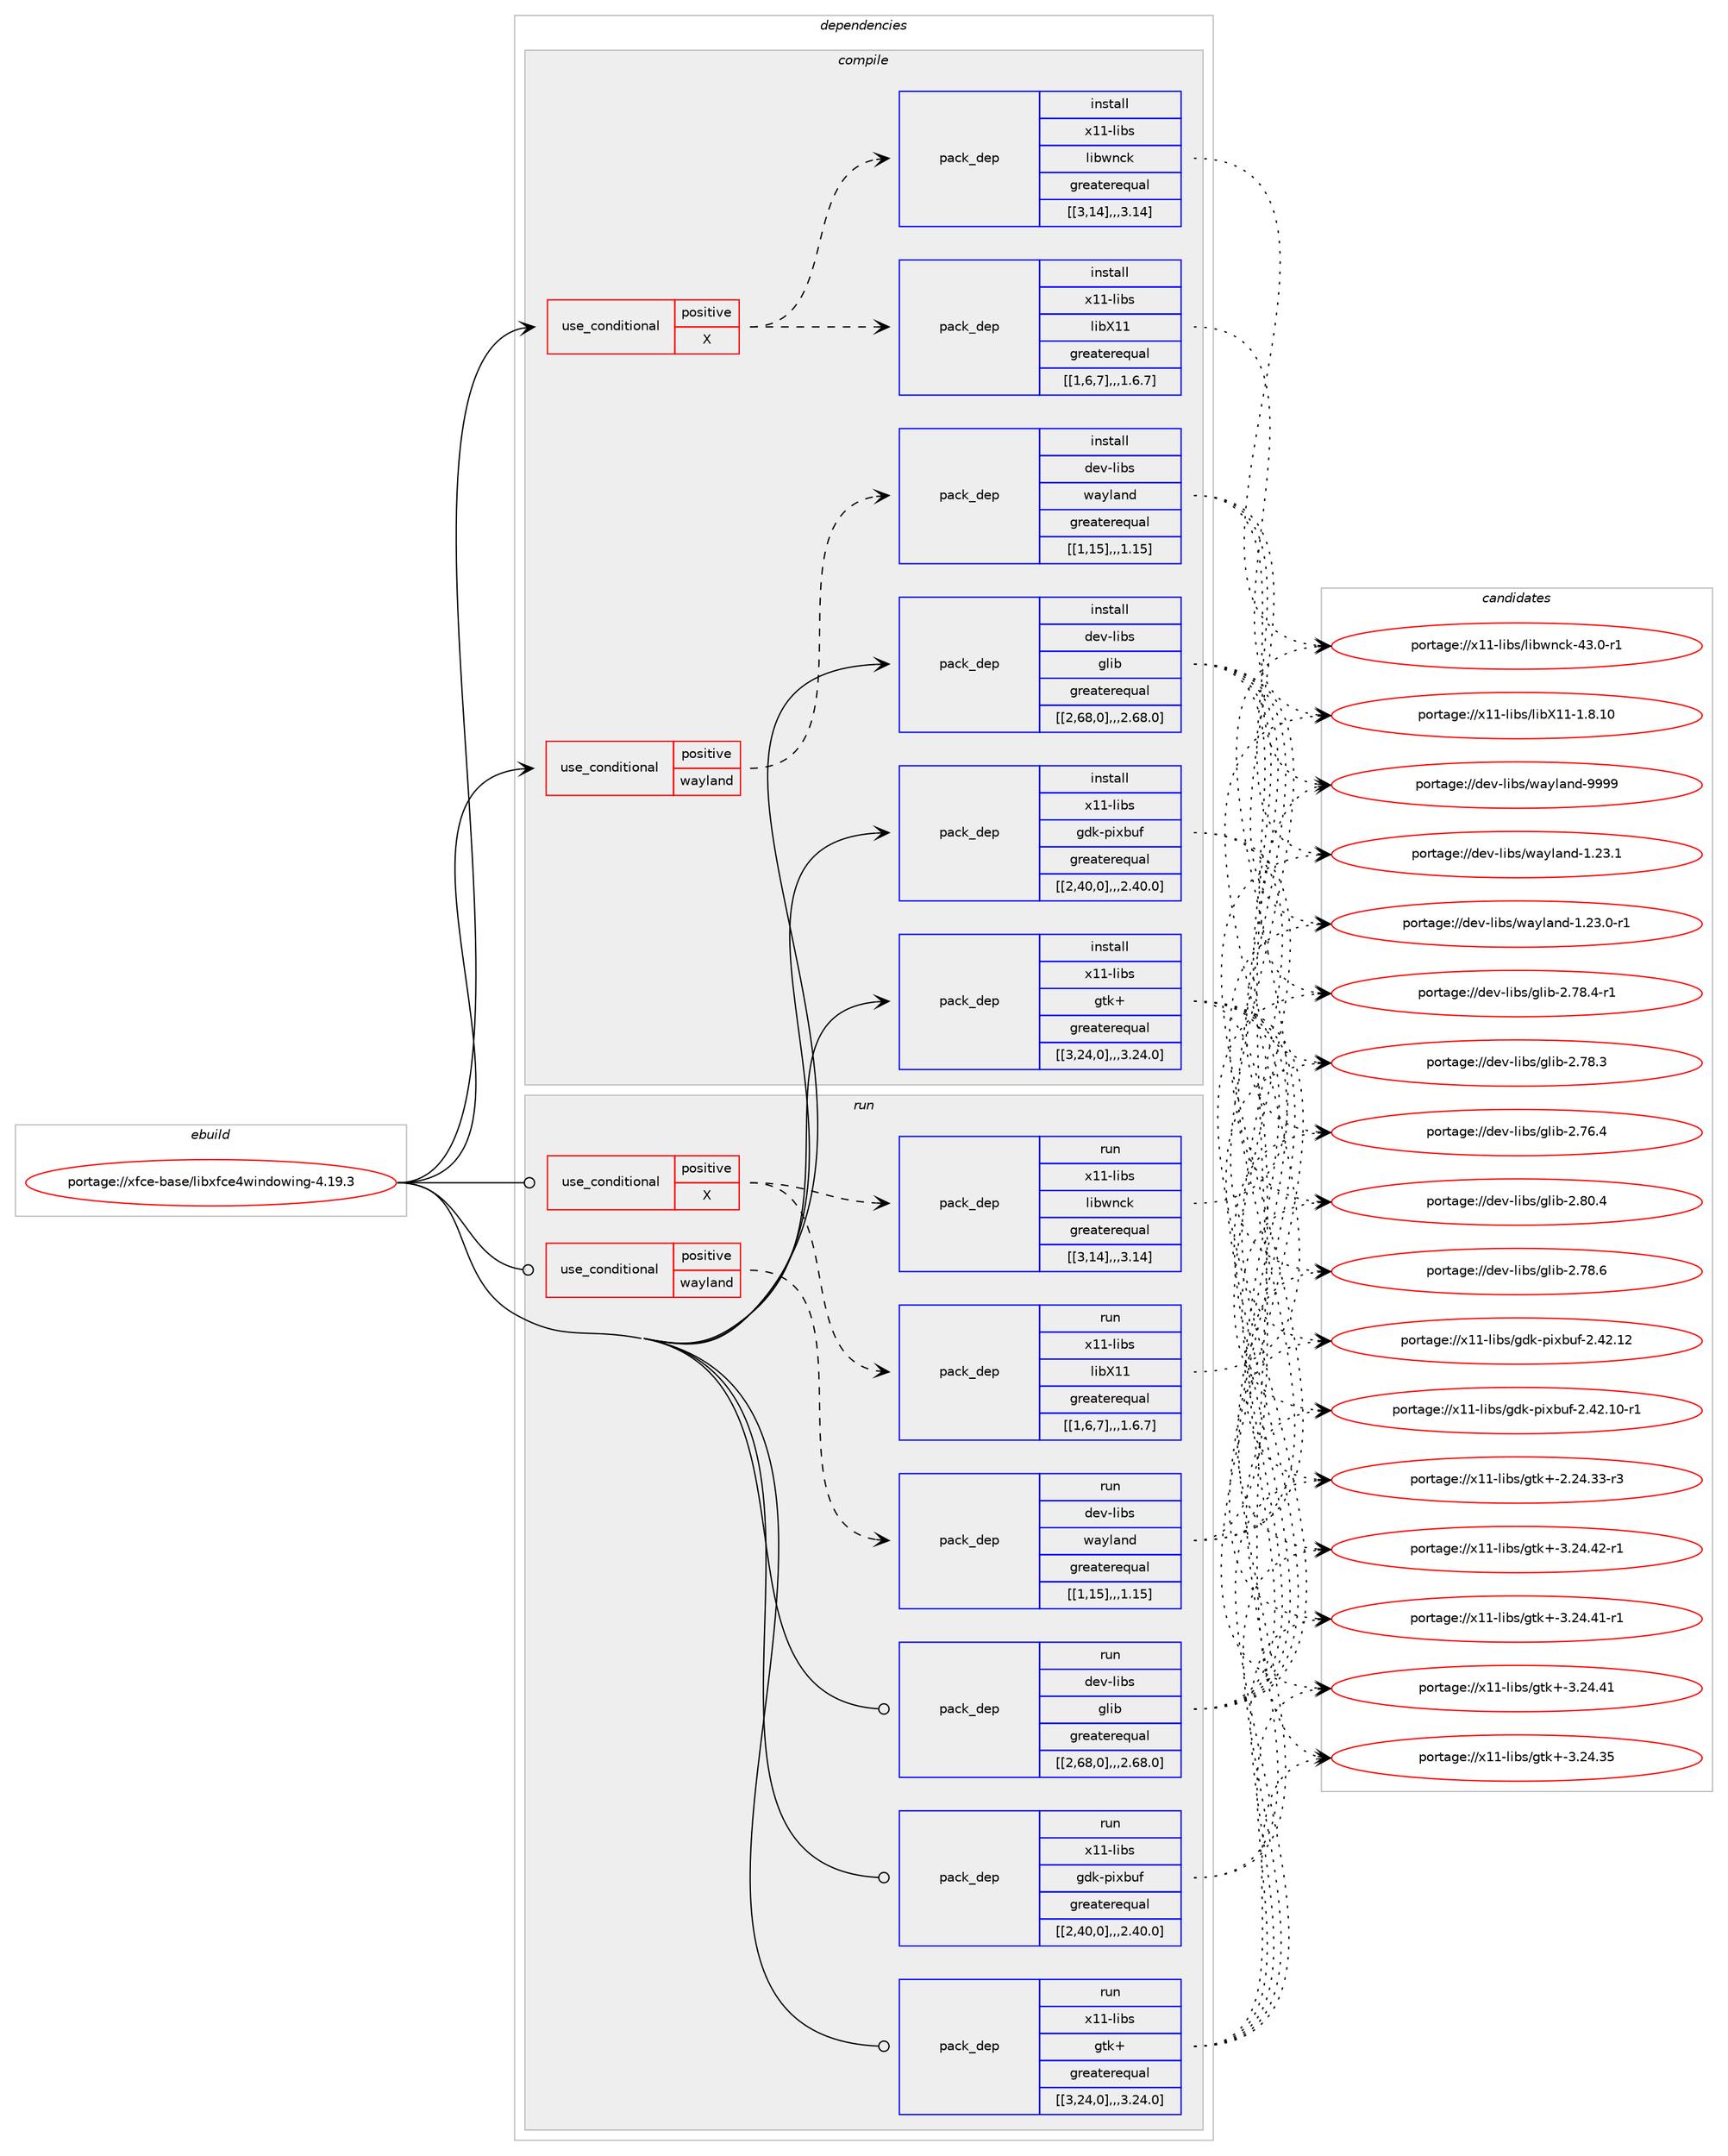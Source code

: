 digraph prolog {

# *************
# Graph options
# *************

newrank=true;
concentrate=true;
compound=true;
graph [rankdir=LR,fontname=Helvetica,fontsize=10,ranksep=1.5];#, ranksep=2.5, nodesep=0.2];
edge  [arrowhead=vee];
node  [fontname=Helvetica,fontsize=10];

# **********
# The ebuild
# **********

subgraph cluster_leftcol {
color=gray;
label=<<i>ebuild</i>>;
id [label="portage://xfce-base/libxfce4windowing-4.19.3", color=red, width=4, href="../xfce-base/libxfce4windowing-4.19.3.svg"];
}

# ****************
# The dependencies
# ****************

subgraph cluster_midcol {
color=gray;
label=<<i>dependencies</i>>;
subgraph cluster_compile {
fillcolor="#eeeeee";
style=filled;
label=<<i>compile</i>>;
subgraph cond347 {
dependency2603 [label=<<TABLE BORDER="0" CELLBORDER="1" CELLSPACING="0" CELLPADDING="4"><TR><TD ROWSPAN="3" CELLPADDING="10">use_conditional</TD></TR><TR><TD>positive</TD></TR><TR><TD>X</TD></TR></TABLE>>, shape=none, color=red];
subgraph pack2101 {
dependency2606 [label=<<TABLE BORDER="0" CELLBORDER="1" CELLSPACING="0" CELLPADDING="4" WIDTH="220"><TR><TD ROWSPAN="6" CELLPADDING="30">pack_dep</TD></TR><TR><TD WIDTH="110">install</TD></TR><TR><TD>x11-libs</TD></TR><TR><TD>libX11</TD></TR><TR><TD>greaterequal</TD></TR><TR><TD>[[1,6,7],,,1.6.7]</TD></TR></TABLE>>, shape=none, color=blue];
}
dependency2603:e -> dependency2606:w [weight=20,style="dashed",arrowhead="vee"];
subgraph pack2105 {
dependency2609 [label=<<TABLE BORDER="0" CELLBORDER="1" CELLSPACING="0" CELLPADDING="4" WIDTH="220"><TR><TD ROWSPAN="6" CELLPADDING="30">pack_dep</TD></TR><TR><TD WIDTH="110">install</TD></TR><TR><TD>x11-libs</TD></TR><TR><TD>libwnck</TD></TR><TR><TD>greaterequal</TD></TR><TR><TD>[[3,14],,,3.14]</TD></TR></TABLE>>, shape=none, color=blue];
}
dependency2603:e -> dependency2609:w [weight=20,style="dashed",arrowhead="vee"];
}
id:e -> dependency2603:w [weight=20,style="solid",arrowhead="vee"];
subgraph cond352 {
dependency2615 [label=<<TABLE BORDER="0" CELLBORDER="1" CELLSPACING="0" CELLPADDING="4"><TR><TD ROWSPAN="3" CELLPADDING="10">use_conditional</TD></TR><TR><TD>positive</TD></TR><TR><TD>wayland</TD></TR></TABLE>>, shape=none, color=red];
subgraph pack2110 {
dependency2618 [label=<<TABLE BORDER="0" CELLBORDER="1" CELLSPACING="0" CELLPADDING="4" WIDTH="220"><TR><TD ROWSPAN="6" CELLPADDING="30">pack_dep</TD></TR><TR><TD WIDTH="110">install</TD></TR><TR><TD>dev-libs</TD></TR><TR><TD>wayland</TD></TR><TR><TD>greaterequal</TD></TR><TR><TD>[[1,15],,,1.15]</TD></TR></TABLE>>, shape=none, color=blue];
}
dependency2615:e -> dependency2618:w [weight=20,style="dashed",arrowhead="vee"];
}
id:e -> dependency2615:w [weight=20,style="solid",arrowhead="vee"];
subgraph pack2114 {
dependency2624 [label=<<TABLE BORDER="0" CELLBORDER="1" CELLSPACING="0" CELLPADDING="4" WIDTH="220"><TR><TD ROWSPAN="6" CELLPADDING="30">pack_dep</TD></TR><TR><TD WIDTH="110">install</TD></TR><TR><TD>dev-libs</TD></TR><TR><TD>glib</TD></TR><TR><TD>greaterequal</TD></TR><TR><TD>[[2,68,0],,,2.68.0]</TD></TR></TABLE>>, shape=none, color=blue];
}
id:e -> dependency2624:w [weight=20,style="solid",arrowhead="vee"];
subgraph pack2120 {
dependency2634 [label=<<TABLE BORDER="0" CELLBORDER="1" CELLSPACING="0" CELLPADDING="4" WIDTH="220"><TR><TD ROWSPAN="6" CELLPADDING="30">pack_dep</TD></TR><TR><TD WIDTH="110">install</TD></TR><TR><TD>x11-libs</TD></TR><TR><TD>gdk-pixbuf</TD></TR><TR><TD>greaterequal</TD></TR><TR><TD>[[2,40,0],,,2.40.0]</TD></TR></TABLE>>, shape=none, color=blue];
}
id:e -> dependency2634:w [weight=20,style="solid",arrowhead="vee"];
subgraph pack2125 {
dependency2639 [label=<<TABLE BORDER="0" CELLBORDER="1" CELLSPACING="0" CELLPADDING="4" WIDTH="220"><TR><TD ROWSPAN="6" CELLPADDING="30">pack_dep</TD></TR><TR><TD WIDTH="110">install</TD></TR><TR><TD>x11-libs</TD></TR><TR><TD>gtk+</TD></TR><TR><TD>greaterequal</TD></TR><TR><TD>[[3,24,0],,,3.24.0]</TD></TR></TABLE>>, shape=none, color=blue];
}
id:e -> dependency2639:w [weight=20,style="solid",arrowhead="vee"];
}
subgraph cluster_compileandrun {
fillcolor="#eeeeee";
style=filled;
label=<<i>compile and run</i>>;
}
subgraph cluster_run {
fillcolor="#eeeeee";
style=filled;
label=<<i>run</i>>;
subgraph cond362 {
dependency2649 [label=<<TABLE BORDER="0" CELLBORDER="1" CELLSPACING="0" CELLPADDING="4"><TR><TD ROWSPAN="3" CELLPADDING="10">use_conditional</TD></TR><TR><TD>positive</TD></TR><TR><TD>X</TD></TR></TABLE>>, shape=none, color=red];
subgraph pack2134 {
dependency2654 [label=<<TABLE BORDER="0" CELLBORDER="1" CELLSPACING="0" CELLPADDING="4" WIDTH="220"><TR><TD ROWSPAN="6" CELLPADDING="30">pack_dep</TD></TR><TR><TD WIDTH="110">run</TD></TR><TR><TD>x11-libs</TD></TR><TR><TD>libX11</TD></TR><TR><TD>greaterequal</TD></TR><TR><TD>[[1,6,7],,,1.6.7]</TD></TR></TABLE>>, shape=none, color=blue];
}
dependency2649:e -> dependency2654:w [weight=20,style="dashed",arrowhead="vee"];
subgraph pack2138 {
dependency2660 [label=<<TABLE BORDER="0" CELLBORDER="1" CELLSPACING="0" CELLPADDING="4" WIDTH="220"><TR><TD ROWSPAN="6" CELLPADDING="30">pack_dep</TD></TR><TR><TD WIDTH="110">run</TD></TR><TR><TD>x11-libs</TD></TR><TR><TD>libwnck</TD></TR><TR><TD>greaterequal</TD></TR><TR><TD>[[3,14],,,3.14]</TD></TR></TABLE>>, shape=none, color=blue];
}
dependency2649:e -> dependency2660:w [weight=20,style="dashed",arrowhead="vee"];
}
id:e -> dependency2649:w [weight=20,style="solid",arrowhead="odot"];
subgraph cond367 {
dependency2667 [label=<<TABLE BORDER="0" CELLBORDER="1" CELLSPACING="0" CELLPADDING="4"><TR><TD ROWSPAN="3" CELLPADDING="10">use_conditional</TD></TR><TR><TD>positive</TD></TR><TR><TD>wayland</TD></TR></TABLE>>, shape=none, color=red];
subgraph pack2150 {
dependency2674 [label=<<TABLE BORDER="0" CELLBORDER="1" CELLSPACING="0" CELLPADDING="4" WIDTH="220"><TR><TD ROWSPAN="6" CELLPADDING="30">pack_dep</TD></TR><TR><TD WIDTH="110">run</TD></TR><TR><TD>dev-libs</TD></TR><TR><TD>wayland</TD></TR><TR><TD>greaterequal</TD></TR><TR><TD>[[1,15],,,1.15]</TD></TR></TABLE>>, shape=none, color=blue];
}
dependency2667:e -> dependency2674:w [weight=20,style="dashed",arrowhead="vee"];
}
id:e -> dependency2667:w [weight=20,style="solid",arrowhead="odot"];
subgraph pack2154 {
dependency2679 [label=<<TABLE BORDER="0" CELLBORDER="1" CELLSPACING="0" CELLPADDING="4" WIDTH="220"><TR><TD ROWSPAN="6" CELLPADDING="30">pack_dep</TD></TR><TR><TD WIDTH="110">run</TD></TR><TR><TD>dev-libs</TD></TR><TR><TD>glib</TD></TR><TR><TD>greaterequal</TD></TR><TR><TD>[[2,68,0],,,2.68.0]</TD></TR></TABLE>>, shape=none, color=blue];
}
id:e -> dependency2679:w [weight=20,style="solid",arrowhead="odot"];
subgraph pack2162 {
dependency2687 [label=<<TABLE BORDER="0" CELLBORDER="1" CELLSPACING="0" CELLPADDING="4" WIDTH="220"><TR><TD ROWSPAN="6" CELLPADDING="30">pack_dep</TD></TR><TR><TD WIDTH="110">run</TD></TR><TR><TD>x11-libs</TD></TR><TR><TD>gdk-pixbuf</TD></TR><TR><TD>greaterequal</TD></TR><TR><TD>[[2,40,0],,,2.40.0]</TD></TR></TABLE>>, shape=none, color=blue];
}
id:e -> dependency2687:w [weight=20,style="solid",arrowhead="odot"];
subgraph pack2165 {
dependency2691 [label=<<TABLE BORDER="0" CELLBORDER="1" CELLSPACING="0" CELLPADDING="4" WIDTH="220"><TR><TD ROWSPAN="6" CELLPADDING="30">pack_dep</TD></TR><TR><TD WIDTH="110">run</TD></TR><TR><TD>x11-libs</TD></TR><TR><TD>gtk+</TD></TR><TR><TD>greaterequal</TD></TR><TR><TD>[[3,24,0],,,3.24.0]</TD></TR></TABLE>>, shape=none, color=blue];
}
id:e -> dependency2691:w [weight=20,style="solid",arrowhead="odot"];
}
}

# **************
# The candidates
# **************

subgraph cluster_choices {
rank=same;
color=gray;
label=<<i>candidates</i>>;

subgraph choice2110 {
color=black;
nodesep=1;
choice12049494510810598115471081059888494945494656464948 [label="portage://x11-libs/libX11-1.8.10", color=red, width=4,href="../x11-libs/libX11-1.8.10.svg"];
dependency2606:e -> choice12049494510810598115471081059888494945494656464948:w [style=dotted,weight="100"];
}
subgraph choice2112 {
color=black;
nodesep=1;
choice1204949451081059811547108105981191109910745525146484511449 [label="portage://x11-libs/libwnck-43.0-r1", color=red, width=4,href="../x11-libs/libwnck-43.0-r1.svg"];
dependency2609:e -> choice1204949451081059811547108105981191109910745525146484511449:w [style=dotted,weight="100"];
}
subgraph choice2114 {
color=black;
nodesep=1;
choice10010111845108105981154711997121108971101004557575757 [label="portage://dev-libs/wayland-9999", color=red, width=4,href="../dev-libs/wayland-9999.svg"];
choice100101118451081059811547119971211089711010045494650514649 [label="portage://dev-libs/wayland-1.23.1", color=red, width=4,href="../dev-libs/wayland-1.23.1.svg"];
choice1001011184510810598115471199712110897110100454946505146484511449 [label="portage://dev-libs/wayland-1.23.0-r1", color=red, width=4,href="../dev-libs/wayland-1.23.0-r1.svg"];
dependency2618:e -> choice10010111845108105981154711997121108971101004557575757:w [style=dotted,weight="100"];
dependency2618:e -> choice100101118451081059811547119971211089711010045494650514649:w [style=dotted,weight="100"];
dependency2618:e -> choice1001011184510810598115471199712110897110100454946505146484511449:w [style=dotted,weight="100"];
}
subgraph choice2115 {
color=black;
nodesep=1;
choice1001011184510810598115471031081059845504656484652 [label="portage://dev-libs/glib-2.80.4", color=red, width=4,href="../dev-libs/glib-2.80.4.svg"];
choice1001011184510810598115471031081059845504655564654 [label="portage://dev-libs/glib-2.78.6", color=red, width=4,href="../dev-libs/glib-2.78.6.svg"];
choice10010111845108105981154710310810598455046555646524511449 [label="portage://dev-libs/glib-2.78.4-r1", color=red, width=4,href="../dev-libs/glib-2.78.4-r1.svg"];
choice1001011184510810598115471031081059845504655564651 [label="portage://dev-libs/glib-2.78.3", color=red, width=4,href="../dev-libs/glib-2.78.3.svg"];
choice1001011184510810598115471031081059845504655544652 [label="portage://dev-libs/glib-2.76.4", color=red, width=4,href="../dev-libs/glib-2.76.4.svg"];
dependency2624:e -> choice1001011184510810598115471031081059845504656484652:w [style=dotted,weight="100"];
dependency2624:e -> choice1001011184510810598115471031081059845504655564654:w [style=dotted,weight="100"];
dependency2624:e -> choice10010111845108105981154710310810598455046555646524511449:w [style=dotted,weight="100"];
dependency2624:e -> choice1001011184510810598115471031081059845504655564651:w [style=dotted,weight="100"];
dependency2624:e -> choice1001011184510810598115471031081059845504655544652:w [style=dotted,weight="100"];
}
subgraph choice2117 {
color=black;
nodesep=1;
choice120494945108105981154710310010745112105120981171024550465250464950 [label="portage://x11-libs/gdk-pixbuf-2.42.12", color=red, width=4,href="../x11-libs/gdk-pixbuf-2.42.12.svg"];
choice1204949451081059811547103100107451121051209811710245504652504649484511449 [label="portage://x11-libs/gdk-pixbuf-2.42.10-r1", color=red, width=4,href="../x11-libs/gdk-pixbuf-2.42.10-r1.svg"];
dependency2634:e -> choice120494945108105981154710310010745112105120981171024550465250464950:w [style=dotted,weight="100"];
dependency2634:e -> choice1204949451081059811547103100107451121051209811710245504652504649484511449:w [style=dotted,weight="100"];
}
subgraph choice2119 {
color=black;
nodesep=1;
choice12049494510810598115471031161074345514650524652504511449 [label="portage://x11-libs/gtk+-3.24.42-r1", color=red, width=4,href="../x11-libs/gtk+-3.24.42-r1.svg"];
choice12049494510810598115471031161074345514650524652494511449 [label="portage://x11-libs/gtk+-3.24.41-r1", color=red, width=4,href="../x11-libs/gtk+-3.24.41-r1.svg"];
choice1204949451081059811547103116107434551465052465249 [label="portage://x11-libs/gtk+-3.24.41", color=red, width=4,href="../x11-libs/gtk+-3.24.41.svg"];
choice1204949451081059811547103116107434551465052465153 [label="portage://x11-libs/gtk+-3.24.35", color=red, width=4,href="../x11-libs/gtk+-3.24.35.svg"];
choice12049494510810598115471031161074345504650524651514511451 [label="portage://x11-libs/gtk+-2.24.33-r3", color=red, width=4,href="../x11-libs/gtk+-2.24.33-r3.svg"];
dependency2639:e -> choice12049494510810598115471031161074345514650524652504511449:w [style=dotted,weight="100"];
dependency2639:e -> choice12049494510810598115471031161074345514650524652494511449:w [style=dotted,weight="100"];
dependency2639:e -> choice1204949451081059811547103116107434551465052465249:w [style=dotted,weight="100"];
dependency2639:e -> choice1204949451081059811547103116107434551465052465153:w [style=dotted,weight="100"];
dependency2639:e -> choice12049494510810598115471031161074345504650524651514511451:w [style=dotted,weight="100"];
}
subgraph choice2121 {
color=black;
nodesep=1;
choice12049494510810598115471081059888494945494656464948 [label="portage://x11-libs/libX11-1.8.10", color=red, width=4,href="../x11-libs/libX11-1.8.10.svg"];
dependency2654:e -> choice12049494510810598115471081059888494945494656464948:w [style=dotted,weight="100"];
}
subgraph choice2122 {
color=black;
nodesep=1;
choice1204949451081059811547108105981191109910745525146484511449 [label="portage://x11-libs/libwnck-43.0-r1", color=red, width=4,href="../x11-libs/libwnck-43.0-r1.svg"];
dependency2660:e -> choice1204949451081059811547108105981191109910745525146484511449:w [style=dotted,weight="100"];
}
subgraph choice2123 {
color=black;
nodesep=1;
choice10010111845108105981154711997121108971101004557575757 [label="portage://dev-libs/wayland-9999", color=red, width=4,href="../dev-libs/wayland-9999.svg"];
choice100101118451081059811547119971211089711010045494650514649 [label="portage://dev-libs/wayland-1.23.1", color=red, width=4,href="../dev-libs/wayland-1.23.1.svg"];
choice1001011184510810598115471199712110897110100454946505146484511449 [label="portage://dev-libs/wayland-1.23.0-r1", color=red, width=4,href="../dev-libs/wayland-1.23.0-r1.svg"];
dependency2674:e -> choice10010111845108105981154711997121108971101004557575757:w [style=dotted,weight="100"];
dependency2674:e -> choice100101118451081059811547119971211089711010045494650514649:w [style=dotted,weight="100"];
dependency2674:e -> choice1001011184510810598115471199712110897110100454946505146484511449:w [style=dotted,weight="100"];
}
subgraph choice2125 {
color=black;
nodesep=1;
choice1001011184510810598115471031081059845504656484652 [label="portage://dev-libs/glib-2.80.4", color=red, width=4,href="../dev-libs/glib-2.80.4.svg"];
choice1001011184510810598115471031081059845504655564654 [label="portage://dev-libs/glib-2.78.6", color=red, width=4,href="../dev-libs/glib-2.78.6.svg"];
choice10010111845108105981154710310810598455046555646524511449 [label="portage://dev-libs/glib-2.78.4-r1", color=red, width=4,href="../dev-libs/glib-2.78.4-r1.svg"];
choice1001011184510810598115471031081059845504655564651 [label="portage://dev-libs/glib-2.78.3", color=red, width=4,href="../dev-libs/glib-2.78.3.svg"];
choice1001011184510810598115471031081059845504655544652 [label="portage://dev-libs/glib-2.76.4", color=red, width=4,href="../dev-libs/glib-2.76.4.svg"];
dependency2679:e -> choice1001011184510810598115471031081059845504656484652:w [style=dotted,weight="100"];
dependency2679:e -> choice1001011184510810598115471031081059845504655564654:w [style=dotted,weight="100"];
dependency2679:e -> choice10010111845108105981154710310810598455046555646524511449:w [style=dotted,weight="100"];
dependency2679:e -> choice1001011184510810598115471031081059845504655564651:w [style=dotted,weight="100"];
dependency2679:e -> choice1001011184510810598115471031081059845504655544652:w [style=dotted,weight="100"];
}
subgraph choice2129 {
color=black;
nodesep=1;
choice120494945108105981154710310010745112105120981171024550465250464950 [label="portage://x11-libs/gdk-pixbuf-2.42.12", color=red, width=4,href="../x11-libs/gdk-pixbuf-2.42.12.svg"];
choice1204949451081059811547103100107451121051209811710245504652504649484511449 [label="portage://x11-libs/gdk-pixbuf-2.42.10-r1", color=red, width=4,href="../x11-libs/gdk-pixbuf-2.42.10-r1.svg"];
dependency2687:e -> choice120494945108105981154710310010745112105120981171024550465250464950:w [style=dotted,weight="100"];
dependency2687:e -> choice1204949451081059811547103100107451121051209811710245504652504649484511449:w [style=dotted,weight="100"];
}
subgraph choice2132 {
color=black;
nodesep=1;
choice12049494510810598115471031161074345514650524652504511449 [label="portage://x11-libs/gtk+-3.24.42-r1", color=red, width=4,href="../x11-libs/gtk+-3.24.42-r1.svg"];
choice12049494510810598115471031161074345514650524652494511449 [label="portage://x11-libs/gtk+-3.24.41-r1", color=red, width=4,href="../x11-libs/gtk+-3.24.41-r1.svg"];
choice1204949451081059811547103116107434551465052465249 [label="portage://x11-libs/gtk+-3.24.41", color=red, width=4,href="../x11-libs/gtk+-3.24.41.svg"];
choice1204949451081059811547103116107434551465052465153 [label="portage://x11-libs/gtk+-3.24.35", color=red, width=4,href="../x11-libs/gtk+-3.24.35.svg"];
choice12049494510810598115471031161074345504650524651514511451 [label="portage://x11-libs/gtk+-2.24.33-r3", color=red, width=4,href="../x11-libs/gtk+-2.24.33-r3.svg"];
dependency2691:e -> choice12049494510810598115471031161074345514650524652504511449:w [style=dotted,weight="100"];
dependency2691:e -> choice12049494510810598115471031161074345514650524652494511449:w [style=dotted,weight="100"];
dependency2691:e -> choice1204949451081059811547103116107434551465052465249:w [style=dotted,weight="100"];
dependency2691:e -> choice1204949451081059811547103116107434551465052465153:w [style=dotted,weight="100"];
dependency2691:e -> choice12049494510810598115471031161074345504650524651514511451:w [style=dotted,weight="100"];
}
}

}
